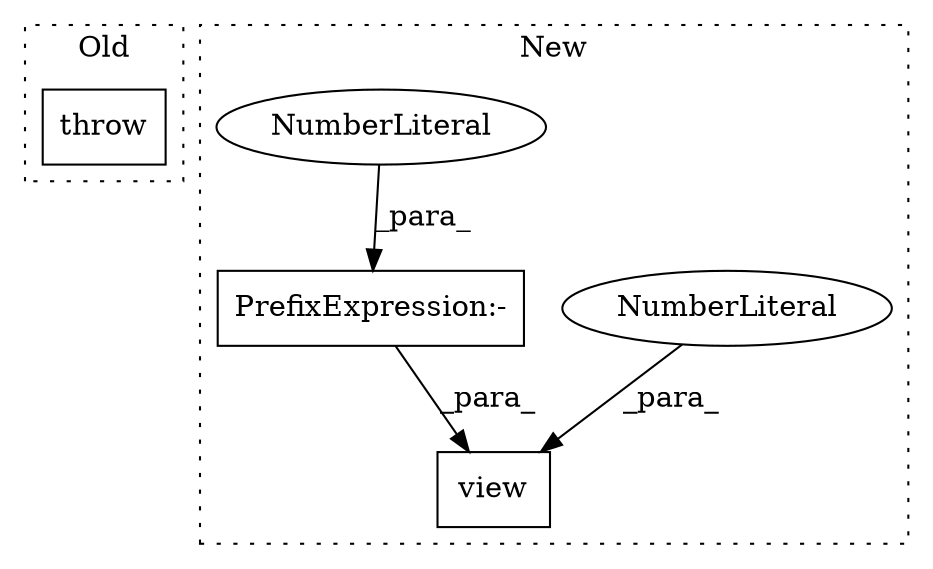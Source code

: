 digraph G {
subgraph cluster0 {
1 [label="throw" a="53" s="6136" l="6" shape="box"];
label = "Old";
style="dotted";
}
subgraph cluster1 {
2 [label="view" a="32" s="6717,6726" l="5,1" shape="box"];
3 [label="NumberLiteral" a="34" s="6722" l="1" shape="ellipse"];
4 [label="PrefixExpression:-" a="38" s="6724" l="1" shape="box"];
5 [label="NumberLiteral" a="34" s="6725" l="1" shape="ellipse"];
label = "New";
style="dotted";
}
3 -> 2 [label="_para_"];
4 -> 2 [label="_para_"];
5 -> 4 [label="_para_"];
}